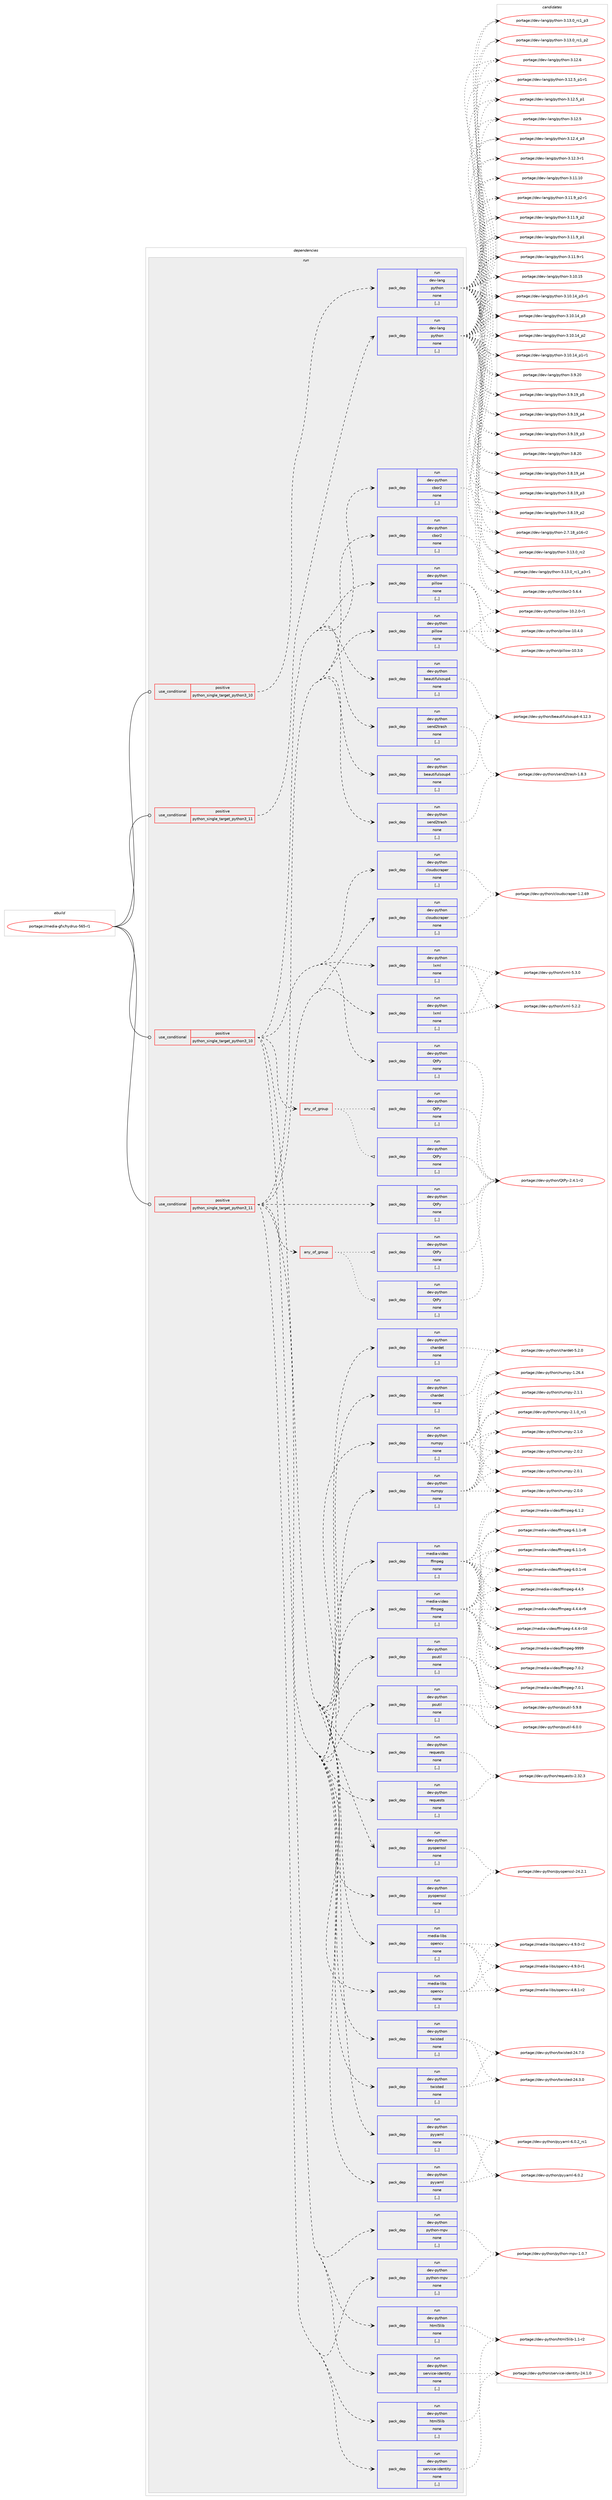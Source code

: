 digraph prolog {

# *************
# Graph options
# *************

newrank=true;
concentrate=true;
compound=true;
graph [rankdir=LR,fontname=Helvetica,fontsize=10,ranksep=1.5];#, ranksep=2.5, nodesep=0.2];
edge  [arrowhead=vee];
node  [fontname=Helvetica,fontsize=10];

# **********
# The ebuild
# **********

subgraph cluster_leftcol {
color=gray;
label=<<i>ebuild</i>>;
id [label="portage://media-gfx/hydrus-565-r1", color=red, width=4, href="../media-gfx/hydrus-565-r1.svg"];
}

# ****************
# The dependencies
# ****************

subgraph cluster_midcol {
color=gray;
label=<<i>dependencies</i>>;
subgraph cluster_compile {
fillcolor="#eeeeee";
style=filled;
label=<<i>compile</i>>;
}
subgraph cluster_compileandrun {
fillcolor="#eeeeee";
style=filled;
label=<<i>compile and run</i>>;
}
subgraph cluster_run {
fillcolor="#eeeeee";
style=filled;
label=<<i>run</i>>;
subgraph cond205857 {
dependency798473 [label=<<TABLE BORDER="0" CELLBORDER="1" CELLSPACING="0" CELLPADDING="4"><TR><TD ROWSPAN="3" CELLPADDING="10">use_conditional</TD></TR><TR><TD>positive</TD></TR><TR><TD>python_single_target_python3_10</TD></TR></TABLE>>, shape=none, color=red];
subgraph pack586523 {
dependency798474 [label=<<TABLE BORDER="0" CELLBORDER="1" CELLSPACING="0" CELLPADDING="4" WIDTH="220"><TR><TD ROWSPAN="6" CELLPADDING="30">pack_dep</TD></TR><TR><TD WIDTH="110">run</TD></TR><TR><TD>dev-lang</TD></TR><TR><TD>python</TD></TR><TR><TD>none</TD></TR><TR><TD>[,,]</TD></TR></TABLE>>, shape=none, color=blue];
}
dependency798473:e -> dependency798474:w [weight=20,style="dashed",arrowhead="vee"];
}
id:e -> dependency798473:w [weight=20,style="solid",arrowhead="odot"];
subgraph cond205858 {
dependency798475 [label=<<TABLE BORDER="0" CELLBORDER="1" CELLSPACING="0" CELLPADDING="4"><TR><TD ROWSPAN="3" CELLPADDING="10">use_conditional</TD></TR><TR><TD>positive</TD></TR><TR><TD>python_single_target_python3_10</TD></TR></TABLE>>, shape=none, color=red];
subgraph pack586524 {
dependency798476 [label=<<TABLE BORDER="0" CELLBORDER="1" CELLSPACING="0" CELLPADDING="4" WIDTH="220"><TR><TD ROWSPAN="6" CELLPADDING="30">pack_dep</TD></TR><TR><TD WIDTH="110">run</TD></TR><TR><TD>dev-python</TD></TR><TR><TD>beautifulsoup4</TD></TR><TR><TD>none</TD></TR><TR><TD>[,,]</TD></TR></TABLE>>, shape=none, color=blue];
}
dependency798475:e -> dependency798476:w [weight=20,style="dashed",arrowhead="vee"];
subgraph pack586525 {
dependency798477 [label=<<TABLE BORDER="0" CELLBORDER="1" CELLSPACING="0" CELLPADDING="4" WIDTH="220"><TR><TD ROWSPAN="6" CELLPADDING="30">pack_dep</TD></TR><TR><TD WIDTH="110">run</TD></TR><TR><TD>dev-python</TD></TR><TR><TD>cbor2</TD></TR><TR><TD>none</TD></TR><TR><TD>[,,]</TD></TR></TABLE>>, shape=none, color=blue];
}
dependency798475:e -> dependency798477:w [weight=20,style="dashed",arrowhead="vee"];
subgraph pack586526 {
dependency798478 [label=<<TABLE BORDER="0" CELLBORDER="1" CELLSPACING="0" CELLPADDING="4" WIDTH="220"><TR><TD ROWSPAN="6" CELLPADDING="30">pack_dep</TD></TR><TR><TD WIDTH="110">run</TD></TR><TR><TD>dev-python</TD></TR><TR><TD>chardet</TD></TR><TR><TD>none</TD></TR><TR><TD>[,,]</TD></TR></TABLE>>, shape=none, color=blue];
}
dependency798475:e -> dependency798478:w [weight=20,style="dashed",arrowhead="vee"];
subgraph pack586527 {
dependency798479 [label=<<TABLE BORDER="0" CELLBORDER="1" CELLSPACING="0" CELLPADDING="4" WIDTH="220"><TR><TD ROWSPAN="6" CELLPADDING="30">pack_dep</TD></TR><TR><TD WIDTH="110">run</TD></TR><TR><TD>dev-python</TD></TR><TR><TD>cloudscraper</TD></TR><TR><TD>none</TD></TR><TR><TD>[,,]</TD></TR></TABLE>>, shape=none, color=blue];
}
dependency798475:e -> dependency798479:w [weight=20,style="dashed",arrowhead="vee"];
subgraph pack586528 {
dependency798480 [label=<<TABLE BORDER="0" CELLBORDER="1" CELLSPACING="0" CELLPADDING="4" WIDTH="220"><TR><TD ROWSPAN="6" CELLPADDING="30">pack_dep</TD></TR><TR><TD WIDTH="110">run</TD></TR><TR><TD>dev-python</TD></TR><TR><TD>html5lib</TD></TR><TR><TD>none</TD></TR><TR><TD>[,,]</TD></TR></TABLE>>, shape=none, color=blue];
}
dependency798475:e -> dependency798480:w [weight=20,style="dashed",arrowhead="vee"];
subgraph pack586529 {
dependency798481 [label=<<TABLE BORDER="0" CELLBORDER="1" CELLSPACING="0" CELLPADDING="4" WIDTH="220"><TR><TD ROWSPAN="6" CELLPADDING="30">pack_dep</TD></TR><TR><TD WIDTH="110">run</TD></TR><TR><TD>dev-python</TD></TR><TR><TD>lxml</TD></TR><TR><TD>none</TD></TR><TR><TD>[,,]</TD></TR></TABLE>>, shape=none, color=blue];
}
dependency798475:e -> dependency798481:w [weight=20,style="dashed",arrowhead="vee"];
subgraph pack586530 {
dependency798482 [label=<<TABLE BORDER="0" CELLBORDER="1" CELLSPACING="0" CELLPADDING="4" WIDTH="220"><TR><TD ROWSPAN="6" CELLPADDING="30">pack_dep</TD></TR><TR><TD WIDTH="110">run</TD></TR><TR><TD>dev-python</TD></TR><TR><TD>numpy</TD></TR><TR><TD>none</TD></TR><TR><TD>[,,]</TD></TR></TABLE>>, shape=none, color=blue];
}
dependency798475:e -> dependency798482:w [weight=20,style="dashed",arrowhead="vee"];
subgraph pack586531 {
dependency798483 [label=<<TABLE BORDER="0" CELLBORDER="1" CELLSPACING="0" CELLPADDING="4" WIDTH="220"><TR><TD ROWSPAN="6" CELLPADDING="30">pack_dep</TD></TR><TR><TD WIDTH="110">run</TD></TR><TR><TD>dev-python</TD></TR><TR><TD>pillow</TD></TR><TR><TD>none</TD></TR><TR><TD>[,,]</TD></TR></TABLE>>, shape=none, color=blue];
}
dependency798475:e -> dependency798483:w [weight=20,style="dashed",arrowhead="vee"];
subgraph pack586532 {
dependency798484 [label=<<TABLE BORDER="0" CELLBORDER="1" CELLSPACING="0" CELLPADDING="4" WIDTH="220"><TR><TD ROWSPAN="6" CELLPADDING="30">pack_dep</TD></TR><TR><TD WIDTH="110">run</TD></TR><TR><TD>dev-python</TD></TR><TR><TD>psutil</TD></TR><TR><TD>none</TD></TR><TR><TD>[,,]</TD></TR></TABLE>>, shape=none, color=blue];
}
dependency798475:e -> dependency798484:w [weight=20,style="dashed",arrowhead="vee"];
subgraph pack586533 {
dependency798485 [label=<<TABLE BORDER="0" CELLBORDER="1" CELLSPACING="0" CELLPADDING="4" WIDTH="220"><TR><TD ROWSPAN="6" CELLPADDING="30">pack_dep</TD></TR><TR><TD WIDTH="110">run</TD></TR><TR><TD>dev-python</TD></TR><TR><TD>pyopenssl</TD></TR><TR><TD>none</TD></TR><TR><TD>[,,]</TD></TR></TABLE>>, shape=none, color=blue];
}
dependency798475:e -> dependency798485:w [weight=20,style="dashed",arrowhead="vee"];
subgraph pack586534 {
dependency798486 [label=<<TABLE BORDER="0" CELLBORDER="1" CELLSPACING="0" CELLPADDING="4" WIDTH="220"><TR><TD ROWSPAN="6" CELLPADDING="30">pack_dep</TD></TR><TR><TD WIDTH="110">run</TD></TR><TR><TD>dev-python</TD></TR><TR><TD>python-mpv</TD></TR><TR><TD>none</TD></TR><TR><TD>[,,]</TD></TR></TABLE>>, shape=none, color=blue];
}
dependency798475:e -> dependency798486:w [weight=20,style="dashed",arrowhead="vee"];
subgraph pack586535 {
dependency798487 [label=<<TABLE BORDER="0" CELLBORDER="1" CELLSPACING="0" CELLPADDING="4" WIDTH="220"><TR><TD ROWSPAN="6" CELLPADDING="30">pack_dep</TD></TR><TR><TD WIDTH="110">run</TD></TR><TR><TD>dev-python</TD></TR><TR><TD>pyyaml</TD></TR><TR><TD>none</TD></TR><TR><TD>[,,]</TD></TR></TABLE>>, shape=none, color=blue];
}
dependency798475:e -> dependency798487:w [weight=20,style="dashed",arrowhead="vee"];
subgraph pack586536 {
dependency798488 [label=<<TABLE BORDER="0" CELLBORDER="1" CELLSPACING="0" CELLPADDING="4" WIDTH="220"><TR><TD ROWSPAN="6" CELLPADDING="30">pack_dep</TD></TR><TR><TD WIDTH="110">run</TD></TR><TR><TD>dev-python</TD></TR><TR><TD>requests</TD></TR><TR><TD>none</TD></TR><TR><TD>[,,]</TD></TR></TABLE>>, shape=none, color=blue];
}
dependency798475:e -> dependency798488:w [weight=20,style="dashed",arrowhead="vee"];
subgraph pack586537 {
dependency798489 [label=<<TABLE BORDER="0" CELLBORDER="1" CELLSPACING="0" CELLPADDING="4" WIDTH="220"><TR><TD ROWSPAN="6" CELLPADDING="30">pack_dep</TD></TR><TR><TD WIDTH="110">run</TD></TR><TR><TD>dev-python</TD></TR><TR><TD>send2trash</TD></TR><TR><TD>none</TD></TR><TR><TD>[,,]</TD></TR></TABLE>>, shape=none, color=blue];
}
dependency798475:e -> dependency798489:w [weight=20,style="dashed",arrowhead="vee"];
subgraph pack586538 {
dependency798490 [label=<<TABLE BORDER="0" CELLBORDER="1" CELLSPACING="0" CELLPADDING="4" WIDTH="220"><TR><TD ROWSPAN="6" CELLPADDING="30">pack_dep</TD></TR><TR><TD WIDTH="110">run</TD></TR><TR><TD>dev-python</TD></TR><TR><TD>service-identity</TD></TR><TR><TD>none</TD></TR><TR><TD>[,,]</TD></TR></TABLE>>, shape=none, color=blue];
}
dependency798475:e -> dependency798490:w [weight=20,style="dashed",arrowhead="vee"];
subgraph pack586539 {
dependency798491 [label=<<TABLE BORDER="0" CELLBORDER="1" CELLSPACING="0" CELLPADDING="4" WIDTH="220"><TR><TD ROWSPAN="6" CELLPADDING="30">pack_dep</TD></TR><TR><TD WIDTH="110">run</TD></TR><TR><TD>dev-python</TD></TR><TR><TD>twisted</TD></TR><TR><TD>none</TD></TR><TR><TD>[,,]</TD></TR></TABLE>>, shape=none, color=blue];
}
dependency798475:e -> dependency798491:w [weight=20,style="dashed",arrowhead="vee"];
subgraph pack586540 {
dependency798492 [label=<<TABLE BORDER="0" CELLBORDER="1" CELLSPACING="0" CELLPADDING="4" WIDTH="220"><TR><TD ROWSPAN="6" CELLPADDING="30">pack_dep</TD></TR><TR><TD WIDTH="110">run</TD></TR><TR><TD>dev-python</TD></TR><TR><TD>QtPy</TD></TR><TR><TD>none</TD></TR><TR><TD>[,,]</TD></TR></TABLE>>, shape=none, color=blue];
}
dependency798475:e -> dependency798492:w [weight=20,style="dashed",arrowhead="vee"];
subgraph any5699 {
dependency798493 [label=<<TABLE BORDER="0" CELLBORDER="1" CELLSPACING="0" CELLPADDING="4"><TR><TD CELLPADDING="10">any_of_group</TD></TR></TABLE>>, shape=none, color=red];subgraph pack586541 {
dependency798494 [label=<<TABLE BORDER="0" CELLBORDER="1" CELLSPACING="0" CELLPADDING="4" WIDTH="220"><TR><TD ROWSPAN="6" CELLPADDING="30">pack_dep</TD></TR><TR><TD WIDTH="110">run</TD></TR><TR><TD>dev-python</TD></TR><TR><TD>QtPy</TD></TR><TR><TD>none</TD></TR><TR><TD>[,,]</TD></TR></TABLE>>, shape=none, color=blue];
}
dependency798493:e -> dependency798494:w [weight=20,style="dotted",arrowhead="oinv"];
subgraph pack586542 {
dependency798495 [label=<<TABLE BORDER="0" CELLBORDER="1" CELLSPACING="0" CELLPADDING="4" WIDTH="220"><TR><TD ROWSPAN="6" CELLPADDING="30">pack_dep</TD></TR><TR><TD WIDTH="110">run</TD></TR><TR><TD>dev-python</TD></TR><TR><TD>QtPy</TD></TR><TR><TD>none</TD></TR><TR><TD>[,,]</TD></TR></TABLE>>, shape=none, color=blue];
}
dependency798493:e -> dependency798495:w [weight=20,style="dotted",arrowhead="oinv"];
}
dependency798475:e -> dependency798493:w [weight=20,style="dashed",arrowhead="vee"];
subgraph pack586543 {
dependency798496 [label=<<TABLE BORDER="0" CELLBORDER="1" CELLSPACING="0" CELLPADDING="4" WIDTH="220"><TR><TD ROWSPAN="6" CELLPADDING="30">pack_dep</TD></TR><TR><TD WIDTH="110">run</TD></TR><TR><TD>media-libs</TD></TR><TR><TD>opencv</TD></TR><TR><TD>none</TD></TR><TR><TD>[,,]</TD></TR></TABLE>>, shape=none, color=blue];
}
dependency798475:e -> dependency798496:w [weight=20,style="dashed",arrowhead="vee"];
subgraph pack586544 {
dependency798497 [label=<<TABLE BORDER="0" CELLBORDER="1" CELLSPACING="0" CELLPADDING="4" WIDTH="220"><TR><TD ROWSPAN="6" CELLPADDING="30">pack_dep</TD></TR><TR><TD WIDTH="110">run</TD></TR><TR><TD>media-video</TD></TR><TR><TD>ffmpeg</TD></TR><TR><TD>none</TD></TR><TR><TD>[,,]</TD></TR></TABLE>>, shape=none, color=blue];
}
dependency798475:e -> dependency798497:w [weight=20,style="dashed",arrowhead="vee"];
}
id:e -> dependency798475:w [weight=20,style="solid",arrowhead="odot"];
subgraph cond205859 {
dependency798498 [label=<<TABLE BORDER="0" CELLBORDER="1" CELLSPACING="0" CELLPADDING="4"><TR><TD ROWSPAN="3" CELLPADDING="10">use_conditional</TD></TR><TR><TD>positive</TD></TR><TR><TD>python_single_target_python3_11</TD></TR></TABLE>>, shape=none, color=red];
subgraph pack586545 {
dependency798499 [label=<<TABLE BORDER="0" CELLBORDER="1" CELLSPACING="0" CELLPADDING="4" WIDTH="220"><TR><TD ROWSPAN="6" CELLPADDING="30">pack_dep</TD></TR><TR><TD WIDTH="110">run</TD></TR><TR><TD>dev-lang</TD></TR><TR><TD>python</TD></TR><TR><TD>none</TD></TR><TR><TD>[,,]</TD></TR></TABLE>>, shape=none, color=blue];
}
dependency798498:e -> dependency798499:w [weight=20,style="dashed",arrowhead="vee"];
}
id:e -> dependency798498:w [weight=20,style="solid",arrowhead="odot"];
subgraph cond205860 {
dependency798500 [label=<<TABLE BORDER="0" CELLBORDER="1" CELLSPACING="0" CELLPADDING="4"><TR><TD ROWSPAN="3" CELLPADDING="10">use_conditional</TD></TR><TR><TD>positive</TD></TR><TR><TD>python_single_target_python3_11</TD></TR></TABLE>>, shape=none, color=red];
subgraph pack586546 {
dependency798501 [label=<<TABLE BORDER="0" CELLBORDER="1" CELLSPACING="0" CELLPADDING="4" WIDTH="220"><TR><TD ROWSPAN="6" CELLPADDING="30">pack_dep</TD></TR><TR><TD WIDTH="110">run</TD></TR><TR><TD>dev-python</TD></TR><TR><TD>beautifulsoup4</TD></TR><TR><TD>none</TD></TR><TR><TD>[,,]</TD></TR></TABLE>>, shape=none, color=blue];
}
dependency798500:e -> dependency798501:w [weight=20,style="dashed",arrowhead="vee"];
subgraph pack586547 {
dependency798502 [label=<<TABLE BORDER="0" CELLBORDER="1" CELLSPACING="0" CELLPADDING="4" WIDTH="220"><TR><TD ROWSPAN="6" CELLPADDING="30">pack_dep</TD></TR><TR><TD WIDTH="110">run</TD></TR><TR><TD>dev-python</TD></TR><TR><TD>cbor2</TD></TR><TR><TD>none</TD></TR><TR><TD>[,,]</TD></TR></TABLE>>, shape=none, color=blue];
}
dependency798500:e -> dependency798502:w [weight=20,style="dashed",arrowhead="vee"];
subgraph pack586548 {
dependency798503 [label=<<TABLE BORDER="0" CELLBORDER="1" CELLSPACING="0" CELLPADDING="4" WIDTH="220"><TR><TD ROWSPAN="6" CELLPADDING="30">pack_dep</TD></TR><TR><TD WIDTH="110">run</TD></TR><TR><TD>dev-python</TD></TR><TR><TD>chardet</TD></TR><TR><TD>none</TD></TR><TR><TD>[,,]</TD></TR></TABLE>>, shape=none, color=blue];
}
dependency798500:e -> dependency798503:w [weight=20,style="dashed",arrowhead="vee"];
subgraph pack586549 {
dependency798504 [label=<<TABLE BORDER="0" CELLBORDER="1" CELLSPACING="0" CELLPADDING="4" WIDTH="220"><TR><TD ROWSPAN="6" CELLPADDING="30">pack_dep</TD></TR><TR><TD WIDTH="110">run</TD></TR><TR><TD>dev-python</TD></TR><TR><TD>cloudscraper</TD></TR><TR><TD>none</TD></TR><TR><TD>[,,]</TD></TR></TABLE>>, shape=none, color=blue];
}
dependency798500:e -> dependency798504:w [weight=20,style="dashed",arrowhead="vee"];
subgraph pack586550 {
dependency798505 [label=<<TABLE BORDER="0" CELLBORDER="1" CELLSPACING="0" CELLPADDING="4" WIDTH="220"><TR><TD ROWSPAN="6" CELLPADDING="30">pack_dep</TD></TR><TR><TD WIDTH="110">run</TD></TR><TR><TD>dev-python</TD></TR><TR><TD>html5lib</TD></TR><TR><TD>none</TD></TR><TR><TD>[,,]</TD></TR></TABLE>>, shape=none, color=blue];
}
dependency798500:e -> dependency798505:w [weight=20,style="dashed",arrowhead="vee"];
subgraph pack586551 {
dependency798506 [label=<<TABLE BORDER="0" CELLBORDER="1" CELLSPACING="0" CELLPADDING="4" WIDTH="220"><TR><TD ROWSPAN="6" CELLPADDING="30">pack_dep</TD></TR><TR><TD WIDTH="110">run</TD></TR><TR><TD>dev-python</TD></TR><TR><TD>lxml</TD></TR><TR><TD>none</TD></TR><TR><TD>[,,]</TD></TR></TABLE>>, shape=none, color=blue];
}
dependency798500:e -> dependency798506:w [weight=20,style="dashed",arrowhead="vee"];
subgraph pack586552 {
dependency798507 [label=<<TABLE BORDER="0" CELLBORDER="1" CELLSPACING="0" CELLPADDING="4" WIDTH="220"><TR><TD ROWSPAN="6" CELLPADDING="30">pack_dep</TD></TR><TR><TD WIDTH="110">run</TD></TR><TR><TD>dev-python</TD></TR><TR><TD>numpy</TD></TR><TR><TD>none</TD></TR><TR><TD>[,,]</TD></TR></TABLE>>, shape=none, color=blue];
}
dependency798500:e -> dependency798507:w [weight=20,style="dashed",arrowhead="vee"];
subgraph pack586553 {
dependency798508 [label=<<TABLE BORDER="0" CELLBORDER="1" CELLSPACING="0" CELLPADDING="4" WIDTH="220"><TR><TD ROWSPAN="6" CELLPADDING="30">pack_dep</TD></TR><TR><TD WIDTH="110">run</TD></TR><TR><TD>dev-python</TD></TR><TR><TD>pillow</TD></TR><TR><TD>none</TD></TR><TR><TD>[,,]</TD></TR></TABLE>>, shape=none, color=blue];
}
dependency798500:e -> dependency798508:w [weight=20,style="dashed",arrowhead="vee"];
subgraph pack586554 {
dependency798509 [label=<<TABLE BORDER="0" CELLBORDER="1" CELLSPACING="0" CELLPADDING="4" WIDTH="220"><TR><TD ROWSPAN="6" CELLPADDING="30">pack_dep</TD></TR><TR><TD WIDTH="110">run</TD></TR><TR><TD>dev-python</TD></TR><TR><TD>psutil</TD></TR><TR><TD>none</TD></TR><TR><TD>[,,]</TD></TR></TABLE>>, shape=none, color=blue];
}
dependency798500:e -> dependency798509:w [weight=20,style="dashed",arrowhead="vee"];
subgraph pack586555 {
dependency798510 [label=<<TABLE BORDER="0" CELLBORDER="1" CELLSPACING="0" CELLPADDING="4" WIDTH="220"><TR><TD ROWSPAN="6" CELLPADDING="30">pack_dep</TD></TR><TR><TD WIDTH="110">run</TD></TR><TR><TD>dev-python</TD></TR><TR><TD>pyopenssl</TD></TR><TR><TD>none</TD></TR><TR><TD>[,,]</TD></TR></TABLE>>, shape=none, color=blue];
}
dependency798500:e -> dependency798510:w [weight=20,style="dashed",arrowhead="vee"];
subgraph pack586556 {
dependency798511 [label=<<TABLE BORDER="0" CELLBORDER="1" CELLSPACING="0" CELLPADDING="4" WIDTH="220"><TR><TD ROWSPAN="6" CELLPADDING="30">pack_dep</TD></TR><TR><TD WIDTH="110">run</TD></TR><TR><TD>dev-python</TD></TR><TR><TD>python-mpv</TD></TR><TR><TD>none</TD></TR><TR><TD>[,,]</TD></TR></TABLE>>, shape=none, color=blue];
}
dependency798500:e -> dependency798511:w [weight=20,style="dashed",arrowhead="vee"];
subgraph pack586557 {
dependency798512 [label=<<TABLE BORDER="0" CELLBORDER="1" CELLSPACING="0" CELLPADDING="4" WIDTH="220"><TR><TD ROWSPAN="6" CELLPADDING="30">pack_dep</TD></TR><TR><TD WIDTH="110">run</TD></TR><TR><TD>dev-python</TD></TR><TR><TD>pyyaml</TD></TR><TR><TD>none</TD></TR><TR><TD>[,,]</TD></TR></TABLE>>, shape=none, color=blue];
}
dependency798500:e -> dependency798512:w [weight=20,style="dashed",arrowhead="vee"];
subgraph pack586558 {
dependency798513 [label=<<TABLE BORDER="0" CELLBORDER="1" CELLSPACING="0" CELLPADDING="4" WIDTH="220"><TR><TD ROWSPAN="6" CELLPADDING="30">pack_dep</TD></TR><TR><TD WIDTH="110">run</TD></TR><TR><TD>dev-python</TD></TR><TR><TD>requests</TD></TR><TR><TD>none</TD></TR><TR><TD>[,,]</TD></TR></TABLE>>, shape=none, color=blue];
}
dependency798500:e -> dependency798513:w [weight=20,style="dashed",arrowhead="vee"];
subgraph pack586559 {
dependency798514 [label=<<TABLE BORDER="0" CELLBORDER="1" CELLSPACING="0" CELLPADDING="4" WIDTH="220"><TR><TD ROWSPAN="6" CELLPADDING="30">pack_dep</TD></TR><TR><TD WIDTH="110">run</TD></TR><TR><TD>dev-python</TD></TR><TR><TD>send2trash</TD></TR><TR><TD>none</TD></TR><TR><TD>[,,]</TD></TR></TABLE>>, shape=none, color=blue];
}
dependency798500:e -> dependency798514:w [weight=20,style="dashed",arrowhead="vee"];
subgraph pack586560 {
dependency798515 [label=<<TABLE BORDER="0" CELLBORDER="1" CELLSPACING="0" CELLPADDING="4" WIDTH="220"><TR><TD ROWSPAN="6" CELLPADDING="30">pack_dep</TD></TR><TR><TD WIDTH="110">run</TD></TR><TR><TD>dev-python</TD></TR><TR><TD>service-identity</TD></TR><TR><TD>none</TD></TR><TR><TD>[,,]</TD></TR></TABLE>>, shape=none, color=blue];
}
dependency798500:e -> dependency798515:w [weight=20,style="dashed",arrowhead="vee"];
subgraph pack586561 {
dependency798516 [label=<<TABLE BORDER="0" CELLBORDER="1" CELLSPACING="0" CELLPADDING="4" WIDTH="220"><TR><TD ROWSPAN="6" CELLPADDING="30">pack_dep</TD></TR><TR><TD WIDTH="110">run</TD></TR><TR><TD>dev-python</TD></TR><TR><TD>twisted</TD></TR><TR><TD>none</TD></TR><TR><TD>[,,]</TD></TR></TABLE>>, shape=none, color=blue];
}
dependency798500:e -> dependency798516:w [weight=20,style="dashed",arrowhead="vee"];
subgraph pack586562 {
dependency798517 [label=<<TABLE BORDER="0" CELLBORDER="1" CELLSPACING="0" CELLPADDING="4" WIDTH="220"><TR><TD ROWSPAN="6" CELLPADDING="30">pack_dep</TD></TR><TR><TD WIDTH="110">run</TD></TR><TR><TD>dev-python</TD></TR><TR><TD>QtPy</TD></TR><TR><TD>none</TD></TR><TR><TD>[,,]</TD></TR></TABLE>>, shape=none, color=blue];
}
dependency798500:e -> dependency798517:w [weight=20,style="dashed",arrowhead="vee"];
subgraph any5700 {
dependency798518 [label=<<TABLE BORDER="0" CELLBORDER="1" CELLSPACING="0" CELLPADDING="4"><TR><TD CELLPADDING="10">any_of_group</TD></TR></TABLE>>, shape=none, color=red];subgraph pack586563 {
dependency798519 [label=<<TABLE BORDER="0" CELLBORDER="1" CELLSPACING="0" CELLPADDING="4" WIDTH="220"><TR><TD ROWSPAN="6" CELLPADDING="30">pack_dep</TD></TR><TR><TD WIDTH="110">run</TD></TR><TR><TD>dev-python</TD></TR><TR><TD>QtPy</TD></TR><TR><TD>none</TD></TR><TR><TD>[,,]</TD></TR></TABLE>>, shape=none, color=blue];
}
dependency798518:e -> dependency798519:w [weight=20,style="dotted",arrowhead="oinv"];
subgraph pack586564 {
dependency798520 [label=<<TABLE BORDER="0" CELLBORDER="1" CELLSPACING="0" CELLPADDING="4" WIDTH="220"><TR><TD ROWSPAN="6" CELLPADDING="30">pack_dep</TD></TR><TR><TD WIDTH="110">run</TD></TR><TR><TD>dev-python</TD></TR><TR><TD>QtPy</TD></TR><TR><TD>none</TD></TR><TR><TD>[,,]</TD></TR></TABLE>>, shape=none, color=blue];
}
dependency798518:e -> dependency798520:w [weight=20,style="dotted",arrowhead="oinv"];
}
dependency798500:e -> dependency798518:w [weight=20,style="dashed",arrowhead="vee"];
subgraph pack586565 {
dependency798521 [label=<<TABLE BORDER="0" CELLBORDER="1" CELLSPACING="0" CELLPADDING="4" WIDTH="220"><TR><TD ROWSPAN="6" CELLPADDING="30">pack_dep</TD></TR><TR><TD WIDTH="110">run</TD></TR><TR><TD>media-libs</TD></TR><TR><TD>opencv</TD></TR><TR><TD>none</TD></TR><TR><TD>[,,]</TD></TR></TABLE>>, shape=none, color=blue];
}
dependency798500:e -> dependency798521:w [weight=20,style="dashed",arrowhead="vee"];
subgraph pack586566 {
dependency798522 [label=<<TABLE BORDER="0" CELLBORDER="1" CELLSPACING="0" CELLPADDING="4" WIDTH="220"><TR><TD ROWSPAN="6" CELLPADDING="30">pack_dep</TD></TR><TR><TD WIDTH="110">run</TD></TR><TR><TD>media-video</TD></TR><TR><TD>ffmpeg</TD></TR><TR><TD>none</TD></TR><TR><TD>[,,]</TD></TR></TABLE>>, shape=none, color=blue];
}
dependency798500:e -> dependency798522:w [weight=20,style="dashed",arrowhead="vee"];
}
id:e -> dependency798500:w [weight=20,style="solid",arrowhead="odot"];
}
}

# **************
# The candidates
# **************

subgraph cluster_choices {
rank=same;
color=gray;
label=<<i>candidates</i>>;

subgraph choice586523 {
color=black;
nodesep=1;
choice10010111845108971101034711212111610411111045514649514648951149950 [label="portage://dev-lang/python-3.13.0_rc2", color=red, width=4,href="../dev-lang/python-3.13.0_rc2.svg"];
choice1001011184510897110103471121211161041111104551464951464895114994995112514511449 [label="portage://dev-lang/python-3.13.0_rc1_p3-r1", color=red, width=4,href="../dev-lang/python-3.13.0_rc1_p3-r1.svg"];
choice100101118451089711010347112121116104111110455146495146489511499499511251 [label="portage://dev-lang/python-3.13.0_rc1_p3", color=red, width=4,href="../dev-lang/python-3.13.0_rc1_p3.svg"];
choice100101118451089711010347112121116104111110455146495146489511499499511250 [label="portage://dev-lang/python-3.13.0_rc1_p2", color=red, width=4,href="../dev-lang/python-3.13.0_rc1_p2.svg"];
choice10010111845108971101034711212111610411111045514649504654 [label="portage://dev-lang/python-3.12.6", color=red, width=4,href="../dev-lang/python-3.12.6.svg"];
choice1001011184510897110103471121211161041111104551464950465395112494511449 [label="portage://dev-lang/python-3.12.5_p1-r1", color=red, width=4,href="../dev-lang/python-3.12.5_p1-r1.svg"];
choice100101118451089711010347112121116104111110455146495046539511249 [label="portage://dev-lang/python-3.12.5_p1", color=red, width=4,href="../dev-lang/python-3.12.5_p1.svg"];
choice10010111845108971101034711212111610411111045514649504653 [label="portage://dev-lang/python-3.12.5", color=red, width=4,href="../dev-lang/python-3.12.5.svg"];
choice100101118451089711010347112121116104111110455146495046529511251 [label="portage://dev-lang/python-3.12.4_p3", color=red, width=4,href="../dev-lang/python-3.12.4_p3.svg"];
choice100101118451089711010347112121116104111110455146495046514511449 [label="portage://dev-lang/python-3.12.3-r1", color=red, width=4,href="../dev-lang/python-3.12.3-r1.svg"];
choice1001011184510897110103471121211161041111104551464949464948 [label="portage://dev-lang/python-3.11.10", color=red, width=4,href="../dev-lang/python-3.11.10.svg"];
choice1001011184510897110103471121211161041111104551464949465795112504511449 [label="portage://dev-lang/python-3.11.9_p2-r1", color=red, width=4,href="../dev-lang/python-3.11.9_p2-r1.svg"];
choice100101118451089711010347112121116104111110455146494946579511250 [label="portage://dev-lang/python-3.11.9_p2", color=red, width=4,href="../dev-lang/python-3.11.9_p2.svg"];
choice100101118451089711010347112121116104111110455146494946579511249 [label="portage://dev-lang/python-3.11.9_p1", color=red, width=4,href="../dev-lang/python-3.11.9_p1.svg"];
choice100101118451089711010347112121116104111110455146494946574511449 [label="portage://dev-lang/python-3.11.9-r1", color=red, width=4,href="../dev-lang/python-3.11.9-r1.svg"];
choice1001011184510897110103471121211161041111104551464948464953 [label="portage://dev-lang/python-3.10.15", color=red, width=4,href="../dev-lang/python-3.10.15.svg"];
choice100101118451089711010347112121116104111110455146494846495295112514511449 [label="portage://dev-lang/python-3.10.14_p3-r1", color=red, width=4,href="../dev-lang/python-3.10.14_p3-r1.svg"];
choice10010111845108971101034711212111610411111045514649484649529511251 [label="portage://dev-lang/python-3.10.14_p3", color=red, width=4,href="../dev-lang/python-3.10.14_p3.svg"];
choice10010111845108971101034711212111610411111045514649484649529511250 [label="portage://dev-lang/python-3.10.14_p2", color=red, width=4,href="../dev-lang/python-3.10.14_p2.svg"];
choice100101118451089711010347112121116104111110455146494846495295112494511449 [label="portage://dev-lang/python-3.10.14_p1-r1", color=red, width=4,href="../dev-lang/python-3.10.14_p1-r1.svg"];
choice10010111845108971101034711212111610411111045514657465048 [label="portage://dev-lang/python-3.9.20", color=red, width=4,href="../dev-lang/python-3.9.20.svg"];
choice100101118451089711010347112121116104111110455146574649579511253 [label="portage://dev-lang/python-3.9.19_p5", color=red, width=4,href="../dev-lang/python-3.9.19_p5.svg"];
choice100101118451089711010347112121116104111110455146574649579511252 [label="portage://dev-lang/python-3.9.19_p4", color=red, width=4,href="../dev-lang/python-3.9.19_p4.svg"];
choice100101118451089711010347112121116104111110455146574649579511251 [label="portage://dev-lang/python-3.9.19_p3", color=red, width=4,href="../dev-lang/python-3.9.19_p3.svg"];
choice10010111845108971101034711212111610411111045514656465048 [label="portage://dev-lang/python-3.8.20", color=red, width=4,href="../dev-lang/python-3.8.20.svg"];
choice100101118451089711010347112121116104111110455146564649579511252 [label="portage://dev-lang/python-3.8.19_p4", color=red, width=4,href="../dev-lang/python-3.8.19_p4.svg"];
choice100101118451089711010347112121116104111110455146564649579511251 [label="portage://dev-lang/python-3.8.19_p3", color=red, width=4,href="../dev-lang/python-3.8.19_p3.svg"];
choice100101118451089711010347112121116104111110455146564649579511250 [label="portage://dev-lang/python-3.8.19_p2", color=red, width=4,href="../dev-lang/python-3.8.19_p2.svg"];
choice100101118451089711010347112121116104111110455046554649569511249544511450 [label="portage://dev-lang/python-2.7.18_p16-r2", color=red, width=4,href="../dev-lang/python-2.7.18_p16-r2.svg"];
dependency798474:e -> choice10010111845108971101034711212111610411111045514649514648951149950:w [style=dotted,weight="100"];
dependency798474:e -> choice1001011184510897110103471121211161041111104551464951464895114994995112514511449:w [style=dotted,weight="100"];
dependency798474:e -> choice100101118451089711010347112121116104111110455146495146489511499499511251:w [style=dotted,weight="100"];
dependency798474:e -> choice100101118451089711010347112121116104111110455146495146489511499499511250:w [style=dotted,weight="100"];
dependency798474:e -> choice10010111845108971101034711212111610411111045514649504654:w [style=dotted,weight="100"];
dependency798474:e -> choice1001011184510897110103471121211161041111104551464950465395112494511449:w [style=dotted,weight="100"];
dependency798474:e -> choice100101118451089711010347112121116104111110455146495046539511249:w [style=dotted,weight="100"];
dependency798474:e -> choice10010111845108971101034711212111610411111045514649504653:w [style=dotted,weight="100"];
dependency798474:e -> choice100101118451089711010347112121116104111110455146495046529511251:w [style=dotted,weight="100"];
dependency798474:e -> choice100101118451089711010347112121116104111110455146495046514511449:w [style=dotted,weight="100"];
dependency798474:e -> choice1001011184510897110103471121211161041111104551464949464948:w [style=dotted,weight="100"];
dependency798474:e -> choice1001011184510897110103471121211161041111104551464949465795112504511449:w [style=dotted,weight="100"];
dependency798474:e -> choice100101118451089711010347112121116104111110455146494946579511250:w [style=dotted,weight="100"];
dependency798474:e -> choice100101118451089711010347112121116104111110455146494946579511249:w [style=dotted,weight="100"];
dependency798474:e -> choice100101118451089711010347112121116104111110455146494946574511449:w [style=dotted,weight="100"];
dependency798474:e -> choice1001011184510897110103471121211161041111104551464948464953:w [style=dotted,weight="100"];
dependency798474:e -> choice100101118451089711010347112121116104111110455146494846495295112514511449:w [style=dotted,weight="100"];
dependency798474:e -> choice10010111845108971101034711212111610411111045514649484649529511251:w [style=dotted,weight="100"];
dependency798474:e -> choice10010111845108971101034711212111610411111045514649484649529511250:w [style=dotted,weight="100"];
dependency798474:e -> choice100101118451089711010347112121116104111110455146494846495295112494511449:w [style=dotted,weight="100"];
dependency798474:e -> choice10010111845108971101034711212111610411111045514657465048:w [style=dotted,weight="100"];
dependency798474:e -> choice100101118451089711010347112121116104111110455146574649579511253:w [style=dotted,weight="100"];
dependency798474:e -> choice100101118451089711010347112121116104111110455146574649579511252:w [style=dotted,weight="100"];
dependency798474:e -> choice100101118451089711010347112121116104111110455146574649579511251:w [style=dotted,weight="100"];
dependency798474:e -> choice10010111845108971101034711212111610411111045514656465048:w [style=dotted,weight="100"];
dependency798474:e -> choice100101118451089711010347112121116104111110455146564649579511252:w [style=dotted,weight="100"];
dependency798474:e -> choice100101118451089711010347112121116104111110455146564649579511251:w [style=dotted,weight="100"];
dependency798474:e -> choice100101118451089711010347112121116104111110455146564649579511250:w [style=dotted,weight="100"];
dependency798474:e -> choice100101118451089711010347112121116104111110455046554649569511249544511450:w [style=dotted,weight="100"];
}
subgraph choice586524 {
color=black;
nodesep=1;
choice100101118451121211161041111104798101971171161051021171081151111171125245524649504651 [label="portage://dev-python/beautifulsoup4-4.12.3", color=red, width=4,href="../dev-python/beautifulsoup4-4.12.3.svg"];
dependency798476:e -> choice100101118451121211161041111104798101971171161051021171081151111171125245524649504651:w [style=dotted,weight="100"];
}
subgraph choice586525 {
color=black;
nodesep=1;
choice1001011184511212111610411111047999811111450455346544652 [label="portage://dev-python/cbor2-5.6.4", color=red, width=4,href="../dev-python/cbor2-5.6.4.svg"];
dependency798477:e -> choice1001011184511212111610411111047999811111450455346544652:w [style=dotted,weight="100"];
}
subgraph choice586526 {
color=black;
nodesep=1;
choice10010111845112121116104111110479910497114100101116455346504648 [label="portage://dev-python/chardet-5.2.0", color=red, width=4,href="../dev-python/chardet-5.2.0.svg"];
dependency798478:e -> choice10010111845112121116104111110479910497114100101116455346504648:w [style=dotted,weight="100"];
}
subgraph choice586527 {
color=black;
nodesep=1;
choice100101118451121211161041111104799108111117100115991149711210111445494650465457 [label="portage://dev-python/cloudscraper-1.2.69", color=red, width=4,href="../dev-python/cloudscraper-1.2.69.svg"];
dependency798479:e -> choice100101118451121211161041111104799108111117100115991149711210111445494650465457:w [style=dotted,weight="100"];
}
subgraph choice586528 {
color=black;
nodesep=1;
choice10010111845112121116104111110471041161091085310810598454946494511450 [label="portage://dev-python/html5lib-1.1-r2", color=red, width=4,href="../dev-python/html5lib-1.1-r2.svg"];
dependency798480:e -> choice10010111845112121116104111110471041161091085310810598454946494511450:w [style=dotted,weight="100"];
}
subgraph choice586529 {
color=black;
nodesep=1;
choice1001011184511212111610411111047108120109108455346514648 [label="portage://dev-python/lxml-5.3.0", color=red, width=4,href="../dev-python/lxml-5.3.0.svg"];
choice1001011184511212111610411111047108120109108455346504650 [label="portage://dev-python/lxml-5.2.2", color=red, width=4,href="../dev-python/lxml-5.2.2.svg"];
dependency798481:e -> choice1001011184511212111610411111047108120109108455346514648:w [style=dotted,weight="100"];
dependency798481:e -> choice1001011184511212111610411111047108120109108455346504650:w [style=dotted,weight="100"];
}
subgraph choice586530 {
color=black;
nodesep=1;
choice1001011184511212111610411111047110117109112121455046494649 [label="portage://dev-python/numpy-2.1.1", color=red, width=4,href="../dev-python/numpy-2.1.1.svg"];
choice1001011184511212111610411111047110117109112121455046494648951149949 [label="portage://dev-python/numpy-2.1.0_rc1", color=red, width=4,href="../dev-python/numpy-2.1.0_rc1.svg"];
choice1001011184511212111610411111047110117109112121455046494648 [label="portage://dev-python/numpy-2.1.0", color=red, width=4,href="../dev-python/numpy-2.1.0.svg"];
choice1001011184511212111610411111047110117109112121455046484650 [label="portage://dev-python/numpy-2.0.2", color=red, width=4,href="../dev-python/numpy-2.0.2.svg"];
choice1001011184511212111610411111047110117109112121455046484649 [label="portage://dev-python/numpy-2.0.1", color=red, width=4,href="../dev-python/numpy-2.0.1.svg"];
choice1001011184511212111610411111047110117109112121455046484648 [label="portage://dev-python/numpy-2.0.0", color=red, width=4,href="../dev-python/numpy-2.0.0.svg"];
choice100101118451121211161041111104711011710911212145494650544652 [label="portage://dev-python/numpy-1.26.4", color=red, width=4,href="../dev-python/numpy-1.26.4.svg"];
dependency798482:e -> choice1001011184511212111610411111047110117109112121455046494649:w [style=dotted,weight="100"];
dependency798482:e -> choice1001011184511212111610411111047110117109112121455046494648951149949:w [style=dotted,weight="100"];
dependency798482:e -> choice1001011184511212111610411111047110117109112121455046494648:w [style=dotted,weight="100"];
dependency798482:e -> choice1001011184511212111610411111047110117109112121455046484650:w [style=dotted,weight="100"];
dependency798482:e -> choice1001011184511212111610411111047110117109112121455046484649:w [style=dotted,weight="100"];
dependency798482:e -> choice1001011184511212111610411111047110117109112121455046484648:w [style=dotted,weight="100"];
dependency798482:e -> choice100101118451121211161041111104711011710911212145494650544652:w [style=dotted,weight="100"];
}
subgraph choice586531 {
color=black;
nodesep=1;
choice100101118451121211161041111104711210510810811111945494846524648 [label="portage://dev-python/pillow-10.4.0", color=red, width=4,href="../dev-python/pillow-10.4.0.svg"];
choice100101118451121211161041111104711210510810811111945494846514648 [label="portage://dev-python/pillow-10.3.0", color=red, width=4,href="../dev-python/pillow-10.3.0.svg"];
choice1001011184511212111610411111047112105108108111119454948465046484511449 [label="portage://dev-python/pillow-10.2.0-r1", color=red, width=4,href="../dev-python/pillow-10.2.0-r1.svg"];
dependency798483:e -> choice100101118451121211161041111104711210510810811111945494846524648:w [style=dotted,weight="100"];
dependency798483:e -> choice100101118451121211161041111104711210510810811111945494846514648:w [style=dotted,weight="100"];
dependency798483:e -> choice1001011184511212111610411111047112105108108111119454948465046484511449:w [style=dotted,weight="100"];
}
subgraph choice586532 {
color=black;
nodesep=1;
choice1001011184511212111610411111047112115117116105108455446484648 [label="portage://dev-python/psutil-6.0.0", color=red, width=4,href="../dev-python/psutil-6.0.0.svg"];
choice1001011184511212111610411111047112115117116105108455346574656 [label="portage://dev-python/psutil-5.9.8", color=red, width=4,href="../dev-python/psutil-5.9.8.svg"];
dependency798484:e -> choice1001011184511212111610411111047112115117116105108455446484648:w [style=dotted,weight="100"];
dependency798484:e -> choice1001011184511212111610411111047112115117116105108455346574656:w [style=dotted,weight="100"];
}
subgraph choice586533 {
color=black;
nodesep=1;
choice100101118451121211161041111104711212111111210111011511510845505246504649 [label="portage://dev-python/pyopenssl-24.2.1", color=red, width=4,href="../dev-python/pyopenssl-24.2.1.svg"];
dependency798485:e -> choice100101118451121211161041111104711212111111210111011511510845505246504649:w [style=dotted,weight="100"];
}
subgraph choice586534 {
color=black;
nodesep=1;
choice100101118451121211161041111104711212111610411111045109112118454946484655 [label="portage://dev-python/python-mpv-1.0.7", color=red, width=4,href="../dev-python/python-mpv-1.0.7.svg"];
dependency798486:e -> choice100101118451121211161041111104711212111610411111045109112118454946484655:w [style=dotted,weight="100"];
}
subgraph choice586535 {
color=black;
nodesep=1;
choice100101118451121211161041111104711212112197109108455446484650951149949 [label="portage://dev-python/pyyaml-6.0.2_rc1", color=red, width=4,href="../dev-python/pyyaml-6.0.2_rc1.svg"];
choice100101118451121211161041111104711212112197109108455446484650 [label="portage://dev-python/pyyaml-6.0.2", color=red, width=4,href="../dev-python/pyyaml-6.0.2.svg"];
dependency798487:e -> choice100101118451121211161041111104711212112197109108455446484650951149949:w [style=dotted,weight="100"];
dependency798487:e -> choice100101118451121211161041111104711212112197109108455446484650:w [style=dotted,weight="100"];
}
subgraph choice586536 {
color=black;
nodesep=1;
choice100101118451121211161041111104711410111311710111511611545504651504651 [label="portage://dev-python/requests-2.32.3", color=red, width=4,href="../dev-python/requests-2.32.3.svg"];
dependency798488:e -> choice100101118451121211161041111104711410111311710111511611545504651504651:w [style=dotted,weight="100"];
}
subgraph choice586537 {
color=black;
nodesep=1;
choice10010111845112121116104111110471151011101005011611497115104454946564651 [label="portage://dev-python/send2trash-1.8.3", color=red, width=4,href="../dev-python/send2trash-1.8.3.svg"];
dependency798489:e -> choice10010111845112121116104111110471151011101005011611497115104454946564651:w [style=dotted,weight="100"];
}
subgraph choice586538 {
color=black;
nodesep=1;
choice1001011184511212111610411111047115101114118105991014510510010111011610511612145505246494648 [label="portage://dev-python/service-identity-24.1.0", color=red, width=4,href="../dev-python/service-identity-24.1.0.svg"];
dependency798490:e -> choice1001011184511212111610411111047115101114118105991014510510010111011610511612145505246494648:w [style=dotted,weight="100"];
}
subgraph choice586539 {
color=black;
nodesep=1;
choice100101118451121211161041111104711611910511511610110045505246554648 [label="portage://dev-python/twisted-24.7.0", color=red, width=4,href="../dev-python/twisted-24.7.0.svg"];
choice100101118451121211161041111104711611910511511610110045505246514648 [label="portage://dev-python/twisted-24.3.0", color=red, width=4,href="../dev-python/twisted-24.3.0.svg"];
dependency798491:e -> choice100101118451121211161041111104711611910511511610110045505246554648:w [style=dotted,weight="100"];
dependency798491:e -> choice100101118451121211161041111104711611910511511610110045505246514648:w [style=dotted,weight="100"];
}
subgraph choice586540 {
color=black;
nodesep=1;
choice100101118451121211161041111104781116801214550465246494511450 [label="portage://dev-python/QtPy-2.4.1-r2", color=red, width=4,href="../dev-python/QtPy-2.4.1-r2.svg"];
dependency798492:e -> choice100101118451121211161041111104781116801214550465246494511450:w [style=dotted,weight="100"];
}
subgraph choice586541 {
color=black;
nodesep=1;
choice100101118451121211161041111104781116801214550465246494511450 [label="portage://dev-python/QtPy-2.4.1-r2", color=red, width=4,href="../dev-python/QtPy-2.4.1-r2.svg"];
dependency798494:e -> choice100101118451121211161041111104781116801214550465246494511450:w [style=dotted,weight="100"];
}
subgraph choice586542 {
color=black;
nodesep=1;
choice100101118451121211161041111104781116801214550465246494511450 [label="portage://dev-python/QtPy-2.4.1-r2", color=red, width=4,href="../dev-python/QtPy-2.4.1-r2.svg"];
dependency798495:e -> choice100101118451121211161041111104781116801214550465246494511450:w [style=dotted,weight="100"];
}
subgraph choice586543 {
color=black;
nodesep=1;
choice10910110010597451081059811547111112101110991184552465746484511450 [label="portage://media-libs/opencv-4.9.0-r2", color=red, width=4,href="../media-libs/opencv-4.9.0-r2.svg"];
choice10910110010597451081059811547111112101110991184552465746484511449 [label="portage://media-libs/opencv-4.9.0-r1", color=red, width=4,href="../media-libs/opencv-4.9.0-r1.svg"];
choice10910110010597451081059811547111112101110991184552465646494511450 [label="portage://media-libs/opencv-4.8.1-r2", color=red, width=4,href="../media-libs/opencv-4.8.1-r2.svg"];
dependency798496:e -> choice10910110010597451081059811547111112101110991184552465746484511450:w [style=dotted,weight="100"];
dependency798496:e -> choice10910110010597451081059811547111112101110991184552465746484511449:w [style=dotted,weight="100"];
dependency798496:e -> choice10910110010597451081059811547111112101110991184552465646494511450:w [style=dotted,weight="100"];
}
subgraph choice586544 {
color=black;
nodesep=1;
choice1091011001059745118105100101111471021021091121011034557575757 [label="portage://media-video/ffmpeg-9999", color=red, width=4,href="../media-video/ffmpeg-9999.svg"];
choice109101100105974511810510010111147102102109112101103455546484650 [label="portage://media-video/ffmpeg-7.0.2", color=red, width=4,href="../media-video/ffmpeg-7.0.2.svg"];
choice109101100105974511810510010111147102102109112101103455546484649 [label="portage://media-video/ffmpeg-7.0.1", color=red, width=4,href="../media-video/ffmpeg-7.0.1.svg"];
choice109101100105974511810510010111147102102109112101103455446494650 [label="portage://media-video/ffmpeg-6.1.2", color=red, width=4,href="../media-video/ffmpeg-6.1.2.svg"];
choice1091011001059745118105100101111471021021091121011034554464946494511456 [label="portage://media-video/ffmpeg-6.1.1-r8", color=red, width=4,href="../media-video/ffmpeg-6.1.1-r8.svg"];
choice1091011001059745118105100101111471021021091121011034554464946494511453 [label="portage://media-video/ffmpeg-6.1.1-r5", color=red, width=4,href="../media-video/ffmpeg-6.1.1-r5.svg"];
choice1091011001059745118105100101111471021021091121011034554464846494511452 [label="portage://media-video/ffmpeg-6.0.1-r4", color=red, width=4,href="../media-video/ffmpeg-6.0.1-r4.svg"];
choice109101100105974511810510010111147102102109112101103455246524653 [label="portage://media-video/ffmpeg-4.4.5", color=red, width=4,href="../media-video/ffmpeg-4.4.5.svg"];
choice1091011001059745118105100101111471021021091121011034552465246524511457 [label="portage://media-video/ffmpeg-4.4.4-r9", color=red, width=4,href="../media-video/ffmpeg-4.4.4-r9.svg"];
choice109101100105974511810510010111147102102109112101103455246524652451144948 [label="portage://media-video/ffmpeg-4.4.4-r10", color=red, width=4,href="../media-video/ffmpeg-4.4.4-r10.svg"];
dependency798497:e -> choice1091011001059745118105100101111471021021091121011034557575757:w [style=dotted,weight="100"];
dependency798497:e -> choice109101100105974511810510010111147102102109112101103455546484650:w [style=dotted,weight="100"];
dependency798497:e -> choice109101100105974511810510010111147102102109112101103455546484649:w [style=dotted,weight="100"];
dependency798497:e -> choice109101100105974511810510010111147102102109112101103455446494650:w [style=dotted,weight="100"];
dependency798497:e -> choice1091011001059745118105100101111471021021091121011034554464946494511456:w [style=dotted,weight="100"];
dependency798497:e -> choice1091011001059745118105100101111471021021091121011034554464946494511453:w [style=dotted,weight="100"];
dependency798497:e -> choice1091011001059745118105100101111471021021091121011034554464846494511452:w [style=dotted,weight="100"];
dependency798497:e -> choice109101100105974511810510010111147102102109112101103455246524653:w [style=dotted,weight="100"];
dependency798497:e -> choice1091011001059745118105100101111471021021091121011034552465246524511457:w [style=dotted,weight="100"];
dependency798497:e -> choice109101100105974511810510010111147102102109112101103455246524652451144948:w [style=dotted,weight="100"];
}
subgraph choice586545 {
color=black;
nodesep=1;
choice10010111845108971101034711212111610411111045514649514648951149950 [label="portage://dev-lang/python-3.13.0_rc2", color=red, width=4,href="../dev-lang/python-3.13.0_rc2.svg"];
choice1001011184510897110103471121211161041111104551464951464895114994995112514511449 [label="portage://dev-lang/python-3.13.0_rc1_p3-r1", color=red, width=4,href="../dev-lang/python-3.13.0_rc1_p3-r1.svg"];
choice100101118451089711010347112121116104111110455146495146489511499499511251 [label="portage://dev-lang/python-3.13.0_rc1_p3", color=red, width=4,href="../dev-lang/python-3.13.0_rc1_p3.svg"];
choice100101118451089711010347112121116104111110455146495146489511499499511250 [label="portage://dev-lang/python-3.13.0_rc1_p2", color=red, width=4,href="../dev-lang/python-3.13.0_rc1_p2.svg"];
choice10010111845108971101034711212111610411111045514649504654 [label="portage://dev-lang/python-3.12.6", color=red, width=4,href="../dev-lang/python-3.12.6.svg"];
choice1001011184510897110103471121211161041111104551464950465395112494511449 [label="portage://dev-lang/python-3.12.5_p1-r1", color=red, width=4,href="../dev-lang/python-3.12.5_p1-r1.svg"];
choice100101118451089711010347112121116104111110455146495046539511249 [label="portage://dev-lang/python-3.12.5_p1", color=red, width=4,href="../dev-lang/python-3.12.5_p1.svg"];
choice10010111845108971101034711212111610411111045514649504653 [label="portage://dev-lang/python-3.12.5", color=red, width=4,href="../dev-lang/python-3.12.5.svg"];
choice100101118451089711010347112121116104111110455146495046529511251 [label="portage://dev-lang/python-3.12.4_p3", color=red, width=4,href="../dev-lang/python-3.12.4_p3.svg"];
choice100101118451089711010347112121116104111110455146495046514511449 [label="portage://dev-lang/python-3.12.3-r1", color=red, width=4,href="../dev-lang/python-3.12.3-r1.svg"];
choice1001011184510897110103471121211161041111104551464949464948 [label="portage://dev-lang/python-3.11.10", color=red, width=4,href="../dev-lang/python-3.11.10.svg"];
choice1001011184510897110103471121211161041111104551464949465795112504511449 [label="portage://dev-lang/python-3.11.9_p2-r1", color=red, width=4,href="../dev-lang/python-3.11.9_p2-r1.svg"];
choice100101118451089711010347112121116104111110455146494946579511250 [label="portage://dev-lang/python-3.11.9_p2", color=red, width=4,href="../dev-lang/python-3.11.9_p2.svg"];
choice100101118451089711010347112121116104111110455146494946579511249 [label="portage://dev-lang/python-3.11.9_p1", color=red, width=4,href="../dev-lang/python-3.11.9_p1.svg"];
choice100101118451089711010347112121116104111110455146494946574511449 [label="portage://dev-lang/python-3.11.9-r1", color=red, width=4,href="../dev-lang/python-3.11.9-r1.svg"];
choice1001011184510897110103471121211161041111104551464948464953 [label="portage://dev-lang/python-3.10.15", color=red, width=4,href="../dev-lang/python-3.10.15.svg"];
choice100101118451089711010347112121116104111110455146494846495295112514511449 [label="portage://dev-lang/python-3.10.14_p3-r1", color=red, width=4,href="../dev-lang/python-3.10.14_p3-r1.svg"];
choice10010111845108971101034711212111610411111045514649484649529511251 [label="portage://dev-lang/python-3.10.14_p3", color=red, width=4,href="../dev-lang/python-3.10.14_p3.svg"];
choice10010111845108971101034711212111610411111045514649484649529511250 [label="portage://dev-lang/python-3.10.14_p2", color=red, width=4,href="../dev-lang/python-3.10.14_p2.svg"];
choice100101118451089711010347112121116104111110455146494846495295112494511449 [label="portage://dev-lang/python-3.10.14_p1-r1", color=red, width=4,href="../dev-lang/python-3.10.14_p1-r1.svg"];
choice10010111845108971101034711212111610411111045514657465048 [label="portage://dev-lang/python-3.9.20", color=red, width=4,href="../dev-lang/python-3.9.20.svg"];
choice100101118451089711010347112121116104111110455146574649579511253 [label="portage://dev-lang/python-3.9.19_p5", color=red, width=4,href="../dev-lang/python-3.9.19_p5.svg"];
choice100101118451089711010347112121116104111110455146574649579511252 [label="portage://dev-lang/python-3.9.19_p4", color=red, width=4,href="../dev-lang/python-3.9.19_p4.svg"];
choice100101118451089711010347112121116104111110455146574649579511251 [label="portage://dev-lang/python-3.9.19_p3", color=red, width=4,href="../dev-lang/python-3.9.19_p3.svg"];
choice10010111845108971101034711212111610411111045514656465048 [label="portage://dev-lang/python-3.8.20", color=red, width=4,href="../dev-lang/python-3.8.20.svg"];
choice100101118451089711010347112121116104111110455146564649579511252 [label="portage://dev-lang/python-3.8.19_p4", color=red, width=4,href="../dev-lang/python-3.8.19_p4.svg"];
choice100101118451089711010347112121116104111110455146564649579511251 [label="portage://dev-lang/python-3.8.19_p3", color=red, width=4,href="../dev-lang/python-3.8.19_p3.svg"];
choice100101118451089711010347112121116104111110455146564649579511250 [label="portage://dev-lang/python-3.8.19_p2", color=red, width=4,href="../dev-lang/python-3.8.19_p2.svg"];
choice100101118451089711010347112121116104111110455046554649569511249544511450 [label="portage://dev-lang/python-2.7.18_p16-r2", color=red, width=4,href="../dev-lang/python-2.7.18_p16-r2.svg"];
dependency798499:e -> choice10010111845108971101034711212111610411111045514649514648951149950:w [style=dotted,weight="100"];
dependency798499:e -> choice1001011184510897110103471121211161041111104551464951464895114994995112514511449:w [style=dotted,weight="100"];
dependency798499:e -> choice100101118451089711010347112121116104111110455146495146489511499499511251:w [style=dotted,weight="100"];
dependency798499:e -> choice100101118451089711010347112121116104111110455146495146489511499499511250:w [style=dotted,weight="100"];
dependency798499:e -> choice10010111845108971101034711212111610411111045514649504654:w [style=dotted,weight="100"];
dependency798499:e -> choice1001011184510897110103471121211161041111104551464950465395112494511449:w [style=dotted,weight="100"];
dependency798499:e -> choice100101118451089711010347112121116104111110455146495046539511249:w [style=dotted,weight="100"];
dependency798499:e -> choice10010111845108971101034711212111610411111045514649504653:w [style=dotted,weight="100"];
dependency798499:e -> choice100101118451089711010347112121116104111110455146495046529511251:w [style=dotted,weight="100"];
dependency798499:e -> choice100101118451089711010347112121116104111110455146495046514511449:w [style=dotted,weight="100"];
dependency798499:e -> choice1001011184510897110103471121211161041111104551464949464948:w [style=dotted,weight="100"];
dependency798499:e -> choice1001011184510897110103471121211161041111104551464949465795112504511449:w [style=dotted,weight="100"];
dependency798499:e -> choice100101118451089711010347112121116104111110455146494946579511250:w [style=dotted,weight="100"];
dependency798499:e -> choice100101118451089711010347112121116104111110455146494946579511249:w [style=dotted,weight="100"];
dependency798499:e -> choice100101118451089711010347112121116104111110455146494946574511449:w [style=dotted,weight="100"];
dependency798499:e -> choice1001011184510897110103471121211161041111104551464948464953:w [style=dotted,weight="100"];
dependency798499:e -> choice100101118451089711010347112121116104111110455146494846495295112514511449:w [style=dotted,weight="100"];
dependency798499:e -> choice10010111845108971101034711212111610411111045514649484649529511251:w [style=dotted,weight="100"];
dependency798499:e -> choice10010111845108971101034711212111610411111045514649484649529511250:w [style=dotted,weight="100"];
dependency798499:e -> choice100101118451089711010347112121116104111110455146494846495295112494511449:w [style=dotted,weight="100"];
dependency798499:e -> choice10010111845108971101034711212111610411111045514657465048:w [style=dotted,weight="100"];
dependency798499:e -> choice100101118451089711010347112121116104111110455146574649579511253:w [style=dotted,weight="100"];
dependency798499:e -> choice100101118451089711010347112121116104111110455146574649579511252:w [style=dotted,weight="100"];
dependency798499:e -> choice100101118451089711010347112121116104111110455146574649579511251:w [style=dotted,weight="100"];
dependency798499:e -> choice10010111845108971101034711212111610411111045514656465048:w [style=dotted,weight="100"];
dependency798499:e -> choice100101118451089711010347112121116104111110455146564649579511252:w [style=dotted,weight="100"];
dependency798499:e -> choice100101118451089711010347112121116104111110455146564649579511251:w [style=dotted,weight="100"];
dependency798499:e -> choice100101118451089711010347112121116104111110455146564649579511250:w [style=dotted,weight="100"];
dependency798499:e -> choice100101118451089711010347112121116104111110455046554649569511249544511450:w [style=dotted,weight="100"];
}
subgraph choice586546 {
color=black;
nodesep=1;
choice100101118451121211161041111104798101971171161051021171081151111171125245524649504651 [label="portage://dev-python/beautifulsoup4-4.12.3", color=red, width=4,href="../dev-python/beautifulsoup4-4.12.3.svg"];
dependency798501:e -> choice100101118451121211161041111104798101971171161051021171081151111171125245524649504651:w [style=dotted,weight="100"];
}
subgraph choice586547 {
color=black;
nodesep=1;
choice1001011184511212111610411111047999811111450455346544652 [label="portage://dev-python/cbor2-5.6.4", color=red, width=4,href="../dev-python/cbor2-5.6.4.svg"];
dependency798502:e -> choice1001011184511212111610411111047999811111450455346544652:w [style=dotted,weight="100"];
}
subgraph choice586548 {
color=black;
nodesep=1;
choice10010111845112121116104111110479910497114100101116455346504648 [label="portage://dev-python/chardet-5.2.0", color=red, width=4,href="../dev-python/chardet-5.2.0.svg"];
dependency798503:e -> choice10010111845112121116104111110479910497114100101116455346504648:w [style=dotted,weight="100"];
}
subgraph choice586549 {
color=black;
nodesep=1;
choice100101118451121211161041111104799108111117100115991149711210111445494650465457 [label="portage://dev-python/cloudscraper-1.2.69", color=red, width=4,href="../dev-python/cloudscraper-1.2.69.svg"];
dependency798504:e -> choice100101118451121211161041111104799108111117100115991149711210111445494650465457:w [style=dotted,weight="100"];
}
subgraph choice586550 {
color=black;
nodesep=1;
choice10010111845112121116104111110471041161091085310810598454946494511450 [label="portage://dev-python/html5lib-1.1-r2", color=red, width=4,href="../dev-python/html5lib-1.1-r2.svg"];
dependency798505:e -> choice10010111845112121116104111110471041161091085310810598454946494511450:w [style=dotted,weight="100"];
}
subgraph choice586551 {
color=black;
nodesep=1;
choice1001011184511212111610411111047108120109108455346514648 [label="portage://dev-python/lxml-5.3.0", color=red, width=4,href="../dev-python/lxml-5.3.0.svg"];
choice1001011184511212111610411111047108120109108455346504650 [label="portage://dev-python/lxml-5.2.2", color=red, width=4,href="../dev-python/lxml-5.2.2.svg"];
dependency798506:e -> choice1001011184511212111610411111047108120109108455346514648:w [style=dotted,weight="100"];
dependency798506:e -> choice1001011184511212111610411111047108120109108455346504650:w [style=dotted,weight="100"];
}
subgraph choice586552 {
color=black;
nodesep=1;
choice1001011184511212111610411111047110117109112121455046494649 [label="portage://dev-python/numpy-2.1.1", color=red, width=4,href="../dev-python/numpy-2.1.1.svg"];
choice1001011184511212111610411111047110117109112121455046494648951149949 [label="portage://dev-python/numpy-2.1.0_rc1", color=red, width=4,href="../dev-python/numpy-2.1.0_rc1.svg"];
choice1001011184511212111610411111047110117109112121455046494648 [label="portage://dev-python/numpy-2.1.0", color=red, width=4,href="../dev-python/numpy-2.1.0.svg"];
choice1001011184511212111610411111047110117109112121455046484650 [label="portage://dev-python/numpy-2.0.2", color=red, width=4,href="../dev-python/numpy-2.0.2.svg"];
choice1001011184511212111610411111047110117109112121455046484649 [label="portage://dev-python/numpy-2.0.1", color=red, width=4,href="../dev-python/numpy-2.0.1.svg"];
choice1001011184511212111610411111047110117109112121455046484648 [label="portage://dev-python/numpy-2.0.0", color=red, width=4,href="../dev-python/numpy-2.0.0.svg"];
choice100101118451121211161041111104711011710911212145494650544652 [label="portage://dev-python/numpy-1.26.4", color=red, width=4,href="../dev-python/numpy-1.26.4.svg"];
dependency798507:e -> choice1001011184511212111610411111047110117109112121455046494649:w [style=dotted,weight="100"];
dependency798507:e -> choice1001011184511212111610411111047110117109112121455046494648951149949:w [style=dotted,weight="100"];
dependency798507:e -> choice1001011184511212111610411111047110117109112121455046494648:w [style=dotted,weight="100"];
dependency798507:e -> choice1001011184511212111610411111047110117109112121455046484650:w [style=dotted,weight="100"];
dependency798507:e -> choice1001011184511212111610411111047110117109112121455046484649:w [style=dotted,weight="100"];
dependency798507:e -> choice1001011184511212111610411111047110117109112121455046484648:w [style=dotted,weight="100"];
dependency798507:e -> choice100101118451121211161041111104711011710911212145494650544652:w [style=dotted,weight="100"];
}
subgraph choice586553 {
color=black;
nodesep=1;
choice100101118451121211161041111104711210510810811111945494846524648 [label="portage://dev-python/pillow-10.4.0", color=red, width=4,href="../dev-python/pillow-10.4.0.svg"];
choice100101118451121211161041111104711210510810811111945494846514648 [label="portage://dev-python/pillow-10.3.0", color=red, width=4,href="../dev-python/pillow-10.3.0.svg"];
choice1001011184511212111610411111047112105108108111119454948465046484511449 [label="portage://dev-python/pillow-10.2.0-r1", color=red, width=4,href="../dev-python/pillow-10.2.0-r1.svg"];
dependency798508:e -> choice100101118451121211161041111104711210510810811111945494846524648:w [style=dotted,weight="100"];
dependency798508:e -> choice100101118451121211161041111104711210510810811111945494846514648:w [style=dotted,weight="100"];
dependency798508:e -> choice1001011184511212111610411111047112105108108111119454948465046484511449:w [style=dotted,weight="100"];
}
subgraph choice586554 {
color=black;
nodesep=1;
choice1001011184511212111610411111047112115117116105108455446484648 [label="portage://dev-python/psutil-6.0.0", color=red, width=4,href="../dev-python/psutil-6.0.0.svg"];
choice1001011184511212111610411111047112115117116105108455346574656 [label="portage://dev-python/psutil-5.9.8", color=red, width=4,href="../dev-python/psutil-5.9.8.svg"];
dependency798509:e -> choice1001011184511212111610411111047112115117116105108455446484648:w [style=dotted,weight="100"];
dependency798509:e -> choice1001011184511212111610411111047112115117116105108455346574656:w [style=dotted,weight="100"];
}
subgraph choice586555 {
color=black;
nodesep=1;
choice100101118451121211161041111104711212111111210111011511510845505246504649 [label="portage://dev-python/pyopenssl-24.2.1", color=red, width=4,href="../dev-python/pyopenssl-24.2.1.svg"];
dependency798510:e -> choice100101118451121211161041111104711212111111210111011511510845505246504649:w [style=dotted,weight="100"];
}
subgraph choice586556 {
color=black;
nodesep=1;
choice100101118451121211161041111104711212111610411111045109112118454946484655 [label="portage://dev-python/python-mpv-1.0.7", color=red, width=4,href="../dev-python/python-mpv-1.0.7.svg"];
dependency798511:e -> choice100101118451121211161041111104711212111610411111045109112118454946484655:w [style=dotted,weight="100"];
}
subgraph choice586557 {
color=black;
nodesep=1;
choice100101118451121211161041111104711212112197109108455446484650951149949 [label="portage://dev-python/pyyaml-6.0.2_rc1", color=red, width=4,href="../dev-python/pyyaml-6.0.2_rc1.svg"];
choice100101118451121211161041111104711212112197109108455446484650 [label="portage://dev-python/pyyaml-6.0.2", color=red, width=4,href="../dev-python/pyyaml-6.0.2.svg"];
dependency798512:e -> choice100101118451121211161041111104711212112197109108455446484650951149949:w [style=dotted,weight="100"];
dependency798512:e -> choice100101118451121211161041111104711212112197109108455446484650:w [style=dotted,weight="100"];
}
subgraph choice586558 {
color=black;
nodesep=1;
choice100101118451121211161041111104711410111311710111511611545504651504651 [label="portage://dev-python/requests-2.32.3", color=red, width=4,href="../dev-python/requests-2.32.3.svg"];
dependency798513:e -> choice100101118451121211161041111104711410111311710111511611545504651504651:w [style=dotted,weight="100"];
}
subgraph choice586559 {
color=black;
nodesep=1;
choice10010111845112121116104111110471151011101005011611497115104454946564651 [label="portage://dev-python/send2trash-1.8.3", color=red, width=4,href="../dev-python/send2trash-1.8.3.svg"];
dependency798514:e -> choice10010111845112121116104111110471151011101005011611497115104454946564651:w [style=dotted,weight="100"];
}
subgraph choice586560 {
color=black;
nodesep=1;
choice1001011184511212111610411111047115101114118105991014510510010111011610511612145505246494648 [label="portage://dev-python/service-identity-24.1.0", color=red, width=4,href="../dev-python/service-identity-24.1.0.svg"];
dependency798515:e -> choice1001011184511212111610411111047115101114118105991014510510010111011610511612145505246494648:w [style=dotted,weight="100"];
}
subgraph choice586561 {
color=black;
nodesep=1;
choice100101118451121211161041111104711611910511511610110045505246554648 [label="portage://dev-python/twisted-24.7.0", color=red, width=4,href="../dev-python/twisted-24.7.0.svg"];
choice100101118451121211161041111104711611910511511610110045505246514648 [label="portage://dev-python/twisted-24.3.0", color=red, width=4,href="../dev-python/twisted-24.3.0.svg"];
dependency798516:e -> choice100101118451121211161041111104711611910511511610110045505246554648:w [style=dotted,weight="100"];
dependency798516:e -> choice100101118451121211161041111104711611910511511610110045505246514648:w [style=dotted,weight="100"];
}
subgraph choice586562 {
color=black;
nodesep=1;
choice100101118451121211161041111104781116801214550465246494511450 [label="portage://dev-python/QtPy-2.4.1-r2", color=red, width=4,href="../dev-python/QtPy-2.4.1-r2.svg"];
dependency798517:e -> choice100101118451121211161041111104781116801214550465246494511450:w [style=dotted,weight="100"];
}
subgraph choice586563 {
color=black;
nodesep=1;
choice100101118451121211161041111104781116801214550465246494511450 [label="portage://dev-python/QtPy-2.4.1-r2", color=red, width=4,href="../dev-python/QtPy-2.4.1-r2.svg"];
dependency798519:e -> choice100101118451121211161041111104781116801214550465246494511450:w [style=dotted,weight="100"];
}
subgraph choice586564 {
color=black;
nodesep=1;
choice100101118451121211161041111104781116801214550465246494511450 [label="portage://dev-python/QtPy-2.4.1-r2", color=red, width=4,href="../dev-python/QtPy-2.4.1-r2.svg"];
dependency798520:e -> choice100101118451121211161041111104781116801214550465246494511450:w [style=dotted,weight="100"];
}
subgraph choice586565 {
color=black;
nodesep=1;
choice10910110010597451081059811547111112101110991184552465746484511450 [label="portage://media-libs/opencv-4.9.0-r2", color=red, width=4,href="../media-libs/opencv-4.9.0-r2.svg"];
choice10910110010597451081059811547111112101110991184552465746484511449 [label="portage://media-libs/opencv-4.9.0-r1", color=red, width=4,href="../media-libs/opencv-4.9.0-r1.svg"];
choice10910110010597451081059811547111112101110991184552465646494511450 [label="portage://media-libs/opencv-4.8.1-r2", color=red, width=4,href="../media-libs/opencv-4.8.1-r2.svg"];
dependency798521:e -> choice10910110010597451081059811547111112101110991184552465746484511450:w [style=dotted,weight="100"];
dependency798521:e -> choice10910110010597451081059811547111112101110991184552465746484511449:w [style=dotted,weight="100"];
dependency798521:e -> choice10910110010597451081059811547111112101110991184552465646494511450:w [style=dotted,weight="100"];
}
subgraph choice586566 {
color=black;
nodesep=1;
choice1091011001059745118105100101111471021021091121011034557575757 [label="portage://media-video/ffmpeg-9999", color=red, width=4,href="../media-video/ffmpeg-9999.svg"];
choice109101100105974511810510010111147102102109112101103455546484650 [label="portage://media-video/ffmpeg-7.0.2", color=red, width=4,href="../media-video/ffmpeg-7.0.2.svg"];
choice109101100105974511810510010111147102102109112101103455546484649 [label="portage://media-video/ffmpeg-7.0.1", color=red, width=4,href="../media-video/ffmpeg-7.0.1.svg"];
choice109101100105974511810510010111147102102109112101103455446494650 [label="portage://media-video/ffmpeg-6.1.2", color=red, width=4,href="../media-video/ffmpeg-6.1.2.svg"];
choice1091011001059745118105100101111471021021091121011034554464946494511456 [label="portage://media-video/ffmpeg-6.1.1-r8", color=red, width=4,href="../media-video/ffmpeg-6.1.1-r8.svg"];
choice1091011001059745118105100101111471021021091121011034554464946494511453 [label="portage://media-video/ffmpeg-6.1.1-r5", color=red, width=4,href="../media-video/ffmpeg-6.1.1-r5.svg"];
choice1091011001059745118105100101111471021021091121011034554464846494511452 [label="portage://media-video/ffmpeg-6.0.1-r4", color=red, width=4,href="../media-video/ffmpeg-6.0.1-r4.svg"];
choice109101100105974511810510010111147102102109112101103455246524653 [label="portage://media-video/ffmpeg-4.4.5", color=red, width=4,href="../media-video/ffmpeg-4.4.5.svg"];
choice1091011001059745118105100101111471021021091121011034552465246524511457 [label="portage://media-video/ffmpeg-4.4.4-r9", color=red, width=4,href="../media-video/ffmpeg-4.4.4-r9.svg"];
choice109101100105974511810510010111147102102109112101103455246524652451144948 [label="portage://media-video/ffmpeg-4.4.4-r10", color=red, width=4,href="../media-video/ffmpeg-4.4.4-r10.svg"];
dependency798522:e -> choice1091011001059745118105100101111471021021091121011034557575757:w [style=dotted,weight="100"];
dependency798522:e -> choice109101100105974511810510010111147102102109112101103455546484650:w [style=dotted,weight="100"];
dependency798522:e -> choice109101100105974511810510010111147102102109112101103455546484649:w [style=dotted,weight="100"];
dependency798522:e -> choice109101100105974511810510010111147102102109112101103455446494650:w [style=dotted,weight="100"];
dependency798522:e -> choice1091011001059745118105100101111471021021091121011034554464946494511456:w [style=dotted,weight="100"];
dependency798522:e -> choice1091011001059745118105100101111471021021091121011034554464946494511453:w [style=dotted,weight="100"];
dependency798522:e -> choice1091011001059745118105100101111471021021091121011034554464846494511452:w [style=dotted,weight="100"];
dependency798522:e -> choice109101100105974511810510010111147102102109112101103455246524653:w [style=dotted,weight="100"];
dependency798522:e -> choice1091011001059745118105100101111471021021091121011034552465246524511457:w [style=dotted,weight="100"];
dependency798522:e -> choice109101100105974511810510010111147102102109112101103455246524652451144948:w [style=dotted,weight="100"];
}
}

}
